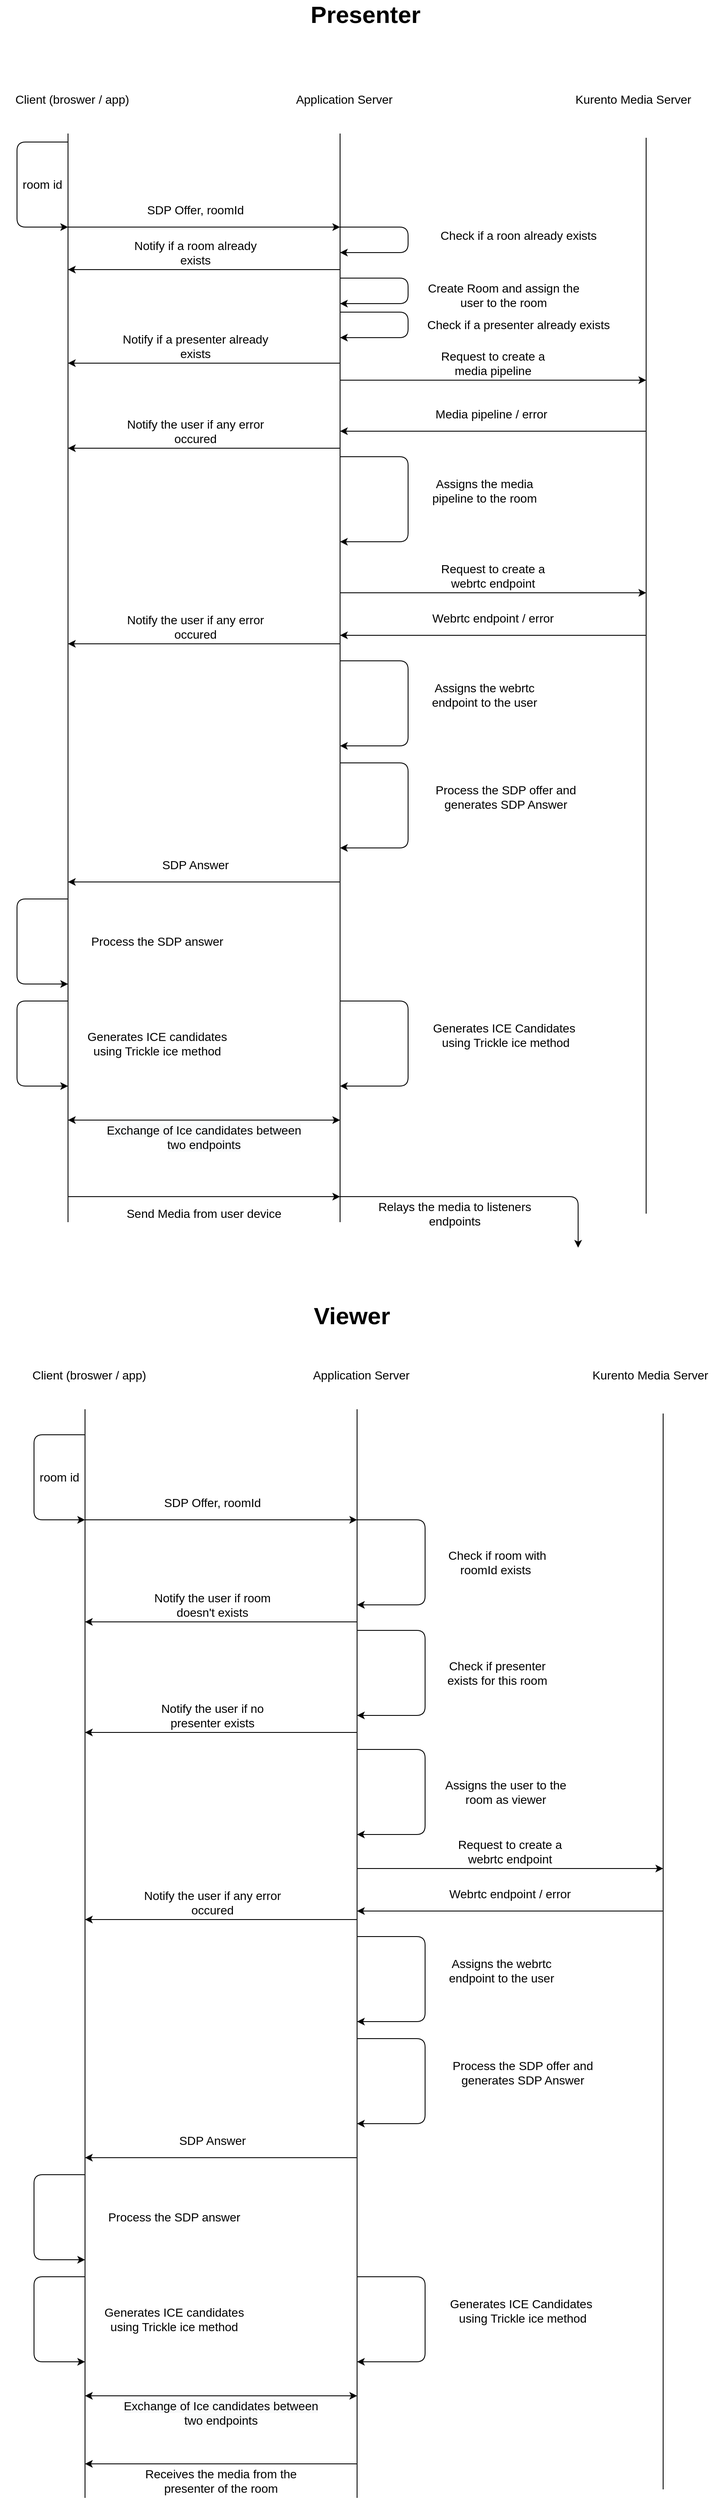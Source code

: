 <mxfile version="14.8.0" type="github">
  <diagram id="SoZsTIdBgx4J95R5Ew_U" name="Page-1">
    <mxGraphModel dx="1362" dy="1979" grid="1" gridSize="10" guides="1" tooltips="1" connect="1" arrows="1" fold="1" page="1" pageScale="1" pageWidth="827" pageHeight="1169" math="0" shadow="0">
      <root>
        <mxCell id="0" />
        <mxCell id="1" parent="0" />
        <mxCell id="C7ZMCxFTxeC5OYaZA-7S-79" value="" style="group" vertex="1" connectable="0" parent="1">
          <mxGeometry x="20" y="1570" width="820" height="1330" as="geometry" />
        </mxCell>
        <mxCell id="C7ZMCxFTxeC5OYaZA-7S-80" value="" style="endArrow=none;html=1;" edge="1" parent="C7ZMCxFTxeC5OYaZA-7S-79">
          <mxGeometry width="50" height="50" relative="1" as="geometry">
            <mxPoint x="80" y="1330" as="sourcePoint" />
            <mxPoint x="80" y="50" as="targetPoint" />
          </mxGeometry>
        </mxCell>
        <mxCell id="C7ZMCxFTxeC5OYaZA-7S-81" value="" style="endArrow=none;html=1;" edge="1" parent="C7ZMCxFTxeC5OYaZA-7S-79">
          <mxGeometry width="50" height="50" relative="1" as="geometry">
            <mxPoint x="400" y="1330" as="sourcePoint" />
            <mxPoint x="400" y="50" as="targetPoint" />
          </mxGeometry>
        </mxCell>
        <mxCell id="C7ZMCxFTxeC5OYaZA-7S-82" value="" style="endArrow=none;html=1;" edge="1" parent="C7ZMCxFTxeC5OYaZA-7S-79">
          <mxGeometry width="50" height="50" relative="1" as="geometry">
            <mxPoint x="760" y="1320" as="sourcePoint" />
            <mxPoint x="760" y="55" as="targetPoint" />
          </mxGeometry>
        </mxCell>
        <mxCell id="C7ZMCxFTxeC5OYaZA-7S-83" value="Client (broswer / app)" style="text;html=1;strokeColor=none;fillColor=none;align=center;verticalAlign=middle;whiteSpace=wrap;rounded=0;fontSize=14;" vertex="1" parent="C7ZMCxFTxeC5OYaZA-7S-79">
          <mxGeometry width="170" height="20" as="geometry" />
        </mxCell>
        <mxCell id="C7ZMCxFTxeC5OYaZA-7S-84" value="Application Server" style="text;html=1;strokeColor=none;fillColor=none;align=center;verticalAlign=middle;whiteSpace=wrap;rounded=0;fontSize=14;" vertex="1" parent="C7ZMCxFTxeC5OYaZA-7S-79">
          <mxGeometry x="330" width="150" height="20" as="geometry" />
        </mxCell>
        <mxCell id="C7ZMCxFTxeC5OYaZA-7S-85" value="Kurento Media Server" style="text;html=1;strokeColor=none;fillColor=none;align=center;verticalAlign=middle;whiteSpace=wrap;rounded=0;fontSize=14;" vertex="1" parent="C7ZMCxFTxeC5OYaZA-7S-79">
          <mxGeometry x="670" width="150" height="20" as="geometry" />
        </mxCell>
        <mxCell id="C7ZMCxFTxeC5OYaZA-7S-97" value="" style="group" vertex="1" connectable="0" parent="C7ZMCxFTxeC5OYaZA-7S-79">
          <mxGeometry x="400" y="560" width="360" height="30" as="geometry" />
        </mxCell>
        <mxCell id="C7ZMCxFTxeC5OYaZA-7S-98" value="" style="endArrow=classic;html=1;fontSize=14;" edge="1" parent="C7ZMCxFTxeC5OYaZA-7S-97">
          <mxGeometry width="50" height="50" relative="1" as="geometry">
            <mxPoint y="30" as="sourcePoint" />
            <mxPoint x="360" y="30" as="targetPoint" />
          </mxGeometry>
        </mxCell>
        <mxCell id="C7ZMCxFTxeC5OYaZA-7S-99" value="Request to create a webrtc endpoint" style="text;html=1;strokeColor=none;fillColor=none;align=center;verticalAlign=middle;whiteSpace=wrap;rounded=0;fontSize=14;" vertex="1" parent="C7ZMCxFTxeC5OYaZA-7S-97">
          <mxGeometry x="100" width="160" height="20" as="geometry" />
        </mxCell>
        <mxCell id="C7ZMCxFTxeC5OYaZA-7S-100" value="" style="group" vertex="1" connectable="0" parent="C7ZMCxFTxeC5OYaZA-7S-79">
          <mxGeometry x="400" y="610" width="360" height="30" as="geometry" />
        </mxCell>
        <mxCell id="C7ZMCxFTxeC5OYaZA-7S-101" value="" style="endArrow=classic;html=1;fontSize=14;" edge="1" parent="C7ZMCxFTxeC5OYaZA-7S-100">
          <mxGeometry width="50" height="50" as="geometry">
            <mxPoint x="360" y="30" as="sourcePoint" />
            <mxPoint y="30" as="targetPoint" />
          </mxGeometry>
        </mxCell>
        <mxCell id="C7ZMCxFTxeC5OYaZA-7S-102" value="Webrtc endpoint / error" style="text;html=1;strokeColor=none;fillColor=none;align=center;verticalAlign=middle;whiteSpace=wrap;rounded=0;fontSize=14;" vertex="1" parent="C7ZMCxFTxeC5OYaZA-7S-100">
          <mxGeometry x="100" width="160" height="20" as="geometry" />
        </mxCell>
        <mxCell id="C7ZMCxFTxeC5OYaZA-7S-103" value="" style="group" vertex="1" connectable="0" parent="C7ZMCxFTxeC5OYaZA-7S-79">
          <mxGeometry x="480" y="670" width="160" height="100" as="geometry" />
        </mxCell>
        <mxCell id="C7ZMCxFTxeC5OYaZA-7S-104" value="" style="endArrow=classic;html=1;fontSize=14;" edge="1" parent="C7ZMCxFTxeC5OYaZA-7S-103">
          <mxGeometry width="50" height="50" relative="1" as="geometry">
            <mxPoint x="-80" as="sourcePoint" />
            <mxPoint x="-80" y="100" as="targetPoint" />
            <Array as="points">
              <mxPoint />
              <mxPoint y="100" />
            </Array>
          </mxGeometry>
        </mxCell>
        <mxCell id="C7ZMCxFTxeC5OYaZA-7S-105" value="Assigns the webrtc endpoint to the user" style="text;html=1;strokeColor=none;fillColor=none;align=center;verticalAlign=middle;whiteSpace=wrap;rounded=0;fontSize=14;" vertex="1" parent="C7ZMCxFTxeC5OYaZA-7S-103">
          <mxGeometry x="20" y="20" width="140" height="39" as="geometry" />
        </mxCell>
        <mxCell id="C7ZMCxFTxeC5OYaZA-7S-106" value="" style="group" vertex="1" connectable="0" parent="C7ZMCxFTxeC5OYaZA-7S-79">
          <mxGeometry x="80" y="150" width="320" height="30" as="geometry" />
        </mxCell>
        <mxCell id="C7ZMCxFTxeC5OYaZA-7S-107" value="" style="endArrow=classic;html=1;fontSize=14;" edge="1" parent="C7ZMCxFTxeC5OYaZA-7S-106">
          <mxGeometry width="50" height="50" relative="1" as="geometry">
            <mxPoint y="30" as="sourcePoint" />
            <mxPoint x="320" y="30" as="targetPoint" />
          </mxGeometry>
        </mxCell>
        <mxCell id="C7ZMCxFTxeC5OYaZA-7S-108" value="SDP Offer, roomId" style="text;html=1;strokeColor=none;fillColor=none;align=center;verticalAlign=middle;whiteSpace=wrap;rounded=0;fontSize=14;" vertex="1" parent="C7ZMCxFTxeC5OYaZA-7S-106">
          <mxGeometry x="70" width="160" height="20" as="geometry" />
        </mxCell>
        <mxCell id="C7ZMCxFTxeC5OYaZA-7S-109" value="" style="group" vertex="1" connectable="0" parent="C7ZMCxFTxeC5OYaZA-7S-79">
          <mxGeometry x="80" y="400" width="320" height="30" as="geometry" />
        </mxCell>
        <mxCell id="C7ZMCxFTxeC5OYaZA-7S-110" value="" style="endArrow=classic;html=1;fontSize=14;" edge="1" parent="C7ZMCxFTxeC5OYaZA-7S-109">
          <mxGeometry width="50" height="50" relative="1" as="geometry">
            <mxPoint x="320" y="30" as="sourcePoint" />
            <mxPoint y="30" as="targetPoint" />
          </mxGeometry>
        </mxCell>
        <mxCell id="C7ZMCxFTxeC5OYaZA-7S-111" value="Notify the user if no presenter exists" style="text;html=1;strokeColor=none;fillColor=none;align=center;verticalAlign=middle;whiteSpace=wrap;rounded=0;fontSize=14;" vertex="1" parent="C7ZMCxFTxeC5OYaZA-7S-109">
          <mxGeometry x="60" width="180" height="20" as="geometry" />
        </mxCell>
        <mxCell id="C7ZMCxFTxeC5OYaZA-7S-112" value="" style="group" vertex="1" connectable="0" parent="C7ZMCxFTxeC5OYaZA-7S-79">
          <mxGeometry x="80" y="620" width="320" height="30" as="geometry" />
        </mxCell>
        <mxCell id="C7ZMCxFTxeC5OYaZA-7S-113" value="" style="endArrow=classic;html=1;fontSize=14;" edge="1" parent="C7ZMCxFTxeC5OYaZA-7S-112">
          <mxGeometry width="50" height="50" relative="1" as="geometry">
            <mxPoint x="320" y="30" as="sourcePoint" />
            <mxPoint y="30" as="targetPoint" />
          </mxGeometry>
        </mxCell>
        <mxCell id="C7ZMCxFTxeC5OYaZA-7S-114" value="Notify the user if any error occured" style="text;html=1;strokeColor=none;fillColor=none;align=center;verticalAlign=middle;whiteSpace=wrap;rounded=0;fontSize=14;" vertex="1" parent="C7ZMCxFTxeC5OYaZA-7S-112">
          <mxGeometry x="60" width="180" height="20" as="geometry" />
        </mxCell>
        <mxCell id="C7ZMCxFTxeC5OYaZA-7S-115" value="" style="group" vertex="1" connectable="0" parent="C7ZMCxFTxeC5OYaZA-7S-79">
          <mxGeometry x="480" y="790" width="210" height="100" as="geometry" />
        </mxCell>
        <mxCell id="C7ZMCxFTxeC5OYaZA-7S-116" value="" style="endArrow=classic;html=1;fontSize=14;" edge="1" parent="C7ZMCxFTxeC5OYaZA-7S-115">
          <mxGeometry width="50" height="50" relative="1" as="geometry">
            <mxPoint x="-80" as="sourcePoint" />
            <mxPoint x="-80" y="100" as="targetPoint" />
            <Array as="points">
              <mxPoint />
              <mxPoint y="100" />
            </Array>
          </mxGeometry>
        </mxCell>
        <mxCell id="C7ZMCxFTxeC5OYaZA-7S-117" value="Process the SDP offer and generates SDP Answer" style="text;html=1;strokeColor=none;fillColor=none;align=center;verticalAlign=middle;whiteSpace=wrap;rounded=0;fontSize=14;" vertex="1" parent="C7ZMCxFTxeC5OYaZA-7S-115">
          <mxGeometry x="20" y="20" width="190" height="39" as="geometry" />
        </mxCell>
        <mxCell id="C7ZMCxFTxeC5OYaZA-7S-118" value="" style="group" vertex="1" connectable="0" parent="C7ZMCxFTxeC5OYaZA-7S-79">
          <mxGeometry x="80" y="900" width="320" height="30" as="geometry" />
        </mxCell>
        <mxCell id="C7ZMCxFTxeC5OYaZA-7S-119" value="" style="endArrow=classic;html=1;fontSize=14;" edge="1" parent="C7ZMCxFTxeC5OYaZA-7S-118">
          <mxGeometry width="50" height="50" relative="1" as="geometry">
            <mxPoint x="320" y="30" as="sourcePoint" />
            <mxPoint y="30" as="targetPoint" />
          </mxGeometry>
        </mxCell>
        <mxCell id="C7ZMCxFTxeC5OYaZA-7S-120" value="SDP Answer" style="text;html=1;strokeColor=none;fillColor=none;align=center;verticalAlign=middle;whiteSpace=wrap;rounded=0;fontSize=14;" vertex="1" parent="C7ZMCxFTxeC5OYaZA-7S-118">
          <mxGeometry x="60" width="180" height="20" as="geometry" />
        </mxCell>
        <mxCell id="C7ZMCxFTxeC5OYaZA-7S-121" value="" style="group" vertex="1" connectable="0" parent="C7ZMCxFTxeC5OYaZA-7S-79">
          <mxGeometry x="20" y="80" width="60" height="100" as="geometry" />
        </mxCell>
        <mxCell id="C7ZMCxFTxeC5OYaZA-7S-122" value="" style="endArrow=classic;html=1;fontSize=14;" edge="1" parent="C7ZMCxFTxeC5OYaZA-7S-121">
          <mxGeometry width="50" height="50" relative="1" as="geometry">
            <mxPoint x="60" as="sourcePoint" />
            <mxPoint x="60" y="100" as="targetPoint" />
            <Array as="points">
              <mxPoint />
              <mxPoint y="100" />
            </Array>
          </mxGeometry>
        </mxCell>
        <mxCell id="C7ZMCxFTxeC5OYaZA-7S-123" value="room id" style="text;html=1;strokeColor=none;fillColor=none;align=center;verticalAlign=middle;whiteSpace=wrap;rounded=0;fontSize=14;direction=west;rotation=0;" vertex="1" parent="C7ZMCxFTxeC5OYaZA-7S-121">
          <mxGeometry y="40" width="60" height="20" as="geometry" />
        </mxCell>
        <mxCell id="C7ZMCxFTxeC5OYaZA-7S-124" value="" style="group" vertex="1" connectable="0" parent="C7ZMCxFTxeC5OYaZA-7S-79">
          <mxGeometry x="20" y="950" width="250" height="100" as="geometry" />
        </mxCell>
        <mxCell id="C7ZMCxFTxeC5OYaZA-7S-125" value="" style="group" vertex="1" connectable="0" parent="C7ZMCxFTxeC5OYaZA-7S-124">
          <mxGeometry width="60" height="100" as="geometry" />
        </mxCell>
        <mxCell id="C7ZMCxFTxeC5OYaZA-7S-126" value="" style="endArrow=classic;html=1;fontSize=14;" edge="1" parent="C7ZMCxFTxeC5OYaZA-7S-125">
          <mxGeometry width="50" height="50" relative="1" as="geometry">
            <mxPoint x="60" as="sourcePoint" />
            <mxPoint x="60" y="100" as="targetPoint" />
            <Array as="points">
              <mxPoint />
              <mxPoint y="100" />
            </Array>
          </mxGeometry>
        </mxCell>
        <mxCell id="C7ZMCxFTxeC5OYaZA-7S-127" value="Process the SDP answer" style="text;html=1;strokeColor=none;fillColor=none;align=center;verticalAlign=middle;whiteSpace=wrap;rounded=0;fontSize=14;" vertex="1" parent="C7ZMCxFTxeC5OYaZA-7S-124">
          <mxGeometry x="80" y="40" width="170" height="20" as="geometry" />
        </mxCell>
        <mxCell id="C7ZMCxFTxeC5OYaZA-7S-128" value="" style="group" vertex="1" connectable="0" parent="C7ZMCxFTxeC5OYaZA-7S-79">
          <mxGeometry x="20" y="1070" width="250" height="100" as="geometry" />
        </mxCell>
        <mxCell id="C7ZMCxFTxeC5OYaZA-7S-129" value="" style="group" vertex="1" connectable="0" parent="C7ZMCxFTxeC5OYaZA-7S-128">
          <mxGeometry width="60" height="100" as="geometry" />
        </mxCell>
        <mxCell id="C7ZMCxFTxeC5OYaZA-7S-130" value="" style="endArrow=classic;html=1;fontSize=14;" edge="1" parent="C7ZMCxFTxeC5OYaZA-7S-129">
          <mxGeometry width="50" height="50" relative="1" as="geometry">
            <mxPoint x="60" as="sourcePoint" />
            <mxPoint x="60" y="100" as="targetPoint" />
            <Array as="points">
              <mxPoint />
              <mxPoint y="100" />
            </Array>
          </mxGeometry>
        </mxCell>
        <mxCell id="C7ZMCxFTxeC5OYaZA-7S-131" value="Generates ICE candidates&lt;br&gt;using Trickle ice method" style="text;html=1;strokeColor=none;fillColor=none;align=center;verticalAlign=middle;whiteSpace=wrap;rounded=0;fontSize=14;" vertex="1" parent="C7ZMCxFTxeC5OYaZA-7S-128">
          <mxGeometry x="80" y="40" width="170" height="20" as="geometry" />
        </mxCell>
        <mxCell id="C7ZMCxFTxeC5OYaZA-7S-132" value="" style="group" vertex="1" connectable="0" parent="C7ZMCxFTxeC5OYaZA-7S-79">
          <mxGeometry x="480" y="1070" width="210" height="100" as="geometry" />
        </mxCell>
        <mxCell id="C7ZMCxFTxeC5OYaZA-7S-133" value="" style="endArrow=classic;html=1;fontSize=14;" edge="1" parent="C7ZMCxFTxeC5OYaZA-7S-132">
          <mxGeometry width="50" height="50" relative="1" as="geometry">
            <mxPoint x="-80" as="sourcePoint" />
            <mxPoint x="-80" y="100" as="targetPoint" />
            <Array as="points">
              <mxPoint />
              <mxPoint y="100" />
            </Array>
          </mxGeometry>
        </mxCell>
        <mxCell id="C7ZMCxFTxeC5OYaZA-7S-134" value="Generates ICE Candidates&amp;nbsp;&lt;br&gt;using Trickle ice method" style="text;html=1;strokeColor=none;fillColor=none;align=center;verticalAlign=middle;whiteSpace=wrap;rounded=0;fontSize=14;" vertex="1" parent="C7ZMCxFTxeC5OYaZA-7S-132">
          <mxGeometry x="20" y="20" width="190" height="39" as="geometry" />
        </mxCell>
        <mxCell id="C7ZMCxFTxeC5OYaZA-7S-135" value="" style="endArrow=classic;startArrow=classic;html=1;fontSize=14;" edge="1" parent="C7ZMCxFTxeC5OYaZA-7S-79">
          <mxGeometry width="50" height="50" relative="1" as="geometry">
            <mxPoint x="80" y="1210" as="sourcePoint" />
            <mxPoint x="400" y="1210" as="targetPoint" />
          </mxGeometry>
        </mxCell>
        <mxCell id="C7ZMCxFTxeC5OYaZA-7S-136" value="&lt;meta charset=&quot;utf-8&quot;&gt;&lt;span style=&quot;color: rgb(0, 0, 0); font-family: helvetica; font-size: 14px; font-style: normal; font-weight: 400; letter-spacing: normal; text-align: center; text-indent: 0px; text-transform: none; word-spacing: 0px; background-color: rgb(248, 249, 250); display: inline; float: none;&quot;&gt;Exchange of Ice candidates between two endpoints&lt;/span&gt;" style="text;html=1;strokeColor=none;fillColor=none;align=center;verticalAlign=middle;whiteSpace=wrap;rounded=0;fontSize=14;" vertex="1" parent="C7ZMCxFTxeC5OYaZA-7S-79">
          <mxGeometry x="120" y="1220" width="240" height="20" as="geometry" />
        </mxCell>
        <mxCell id="C7ZMCxFTxeC5OYaZA-7S-139" value="Receives the media from the presenter of the room" style="text;html=1;strokeColor=none;fillColor=none;align=center;verticalAlign=middle;whiteSpace=wrap;rounded=0;fontSize=14;" vertex="1" parent="C7ZMCxFTxeC5OYaZA-7S-79">
          <mxGeometry x="135" y="1300" width="210" height="20" as="geometry" />
        </mxCell>
        <mxCell id="C7ZMCxFTxeC5OYaZA-7S-143" value="" style="group" vertex="1" connectable="0" parent="C7ZMCxFTxeC5OYaZA-7S-79">
          <mxGeometry x="480" y="450" width="180" height="100" as="geometry" />
        </mxCell>
        <mxCell id="C7ZMCxFTxeC5OYaZA-7S-147" value="" style="group" vertex="1" connectable="0" parent="C7ZMCxFTxeC5OYaZA-7S-143">
          <mxGeometry width="180" height="100" as="geometry" />
        </mxCell>
        <mxCell id="C7ZMCxFTxeC5OYaZA-7S-144" value="" style="endArrow=classic;html=1;fontSize=14;" edge="1" parent="C7ZMCxFTxeC5OYaZA-7S-147">
          <mxGeometry width="50" height="50" relative="1" as="geometry">
            <mxPoint x="-80" as="sourcePoint" />
            <mxPoint x="-80" y="100" as="targetPoint" />
            <Array as="points">
              <mxPoint />
              <mxPoint y="100" />
            </Array>
          </mxGeometry>
        </mxCell>
        <mxCell id="C7ZMCxFTxeC5OYaZA-7S-146" value="Assigns the user to the room as viewer" style="text;html=1;strokeColor=none;fillColor=none;align=center;verticalAlign=middle;whiteSpace=wrap;rounded=0;fontSize=14;" vertex="1" parent="C7ZMCxFTxeC5OYaZA-7S-147">
          <mxGeometry x="10" y="40" width="170" height="20" as="geometry" />
        </mxCell>
        <mxCell id="C7ZMCxFTxeC5OYaZA-7S-142" value="" style="group" vertex="1" connectable="0" parent="C7ZMCxFTxeC5OYaZA-7S-79">
          <mxGeometry x="480" y="180" width="150" height="100" as="geometry" />
        </mxCell>
        <mxCell id="C7ZMCxFTxeC5OYaZA-7S-86" value="" style="endArrow=classic;html=1;fontSize=14;" edge="1" parent="C7ZMCxFTxeC5OYaZA-7S-142">
          <mxGeometry width="50" height="50" relative="1" as="geometry">
            <mxPoint x="-80" as="sourcePoint" />
            <mxPoint x="-80" y="100" as="targetPoint" />
            <Array as="points">
              <mxPoint />
              <mxPoint y="100" />
            </Array>
          </mxGeometry>
        </mxCell>
        <mxCell id="C7ZMCxFTxeC5OYaZA-7S-87" value="Check if room with roomId exists&amp;nbsp;" style="text;html=1;strokeColor=none;fillColor=none;align=center;verticalAlign=middle;whiteSpace=wrap;rounded=0;fontSize=14;" vertex="1" parent="C7ZMCxFTxeC5OYaZA-7S-142">
          <mxGeometry x="20" y="40" width="130" height="20" as="geometry" />
        </mxCell>
        <mxCell id="C7ZMCxFTxeC5OYaZA-7S-148" value="" style="group" vertex="1" connectable="0" parent="1">
          <mxGeometry x="100" y="1840" width="320" height="30" as="geometry" />
        </mxCell>
        <mxCell id="C7ZMCxFTxeC5OYaZA-7S-149" value="" style="endArrow=classic;html=1;fontSize=14;" edge="1" parent="C7ZMCxFTxeC5OYaZA-7S-148">
          <mxGeometry width="50" height="50" relative="1" as="geometry">
            <mxPoint x="320" y="30" as="sourcePoint" />
            <mxPoint y="30" as="targetPoint" />
          </mxGeometry>
        </mxCell>
        <mxCell id="C7ZMCxFTxeC5OYaZA-7S-150" value="Notify the user if room doesn&#39;t exists" style="text;html=1;strokeColor=none;fillColor=none;align=center;verticalAlign=middle;whiteSpace=wrap;rounded=0;fontSize=14;" vertex="1" parent="C7ZMCxFTxeC5OYaZA-7S-148">
          <mxGeometry x="60" width="180" height="20" as="geometry" />
        </mxCell>
        <mxCell id="C7ZMCxFTxeC5OYaZA-7S-152" value="" style="endArrow=classic;html=1;fontSize=14;strokeColor=#000000;" edge="1" parent="1">
          <mxGeometry width="50" height="50" relative="1" as="geometry">
            <mxPoint x="420" y="2860" as="sourcePoint" />
            <mxPoint x="100" y="2860" as="targetPoint" />
          </mxGeometry>
        </mxCell>
        <mxCell id="C7ZMCxFTxeC5OYaZA-7S-153" value="" style="group" vertex="1" connectable="0" parent="1">
          <mxGeometry x="500" y="1880" width="150" height="100" as="geometry" />
        </mxCell>
        <mxCell id="C7ZMCxFTxeC5OYaZA-7S-154" value="" style="endArrow=classic;html=1;fontSize=14;" edge="1" parent="C7ZMCxFTxeC5OYaZA-7S-153">
          <mxGeometry width="50" height="50" relative="1" as="geometry">
            <mxPoint x="-80" as="sourcePoint" />
            <mxPoint x="-80" y="100" as="targetPoint" />
            <Array as="points">
              <mxPoint />
              <mxPoint y="100" />
            </Array>
          </mxGeometry>
        </mxCell>
        <mxCell id="C7ZMCxFTxeC5OYaZA-7S-155" value="Check if presenter exists for this room" style="text;html=1;strokeColor=none;fillColor=none;align=center;verticalAlign=middle;whiteSpace=wrap;rounded=0;fontSize=14;" vertex="1" parent="C7ZMCxFTxeC5OYaZA-7S-153">
          <mxGeometry x="20" y="40" width="130" height="20" as="geometry" />
        </mxCell>
        <mxCell id="C7ZMCxFTxeC5OYaZA-7S-156" value="&lt;font style=&quot;font-size: 28px&quot;&gt;&lt;b&gt;Viewer&lt;/b&gt;&lt;/font&gt;" style="text;html=1;strokeColor=none;fillColor=none;align=center;verticalAlign=middle;whiteSpace=wrap;rounded=0;fontSize=14;" vertex="1" parent="1">
          <mxGeometry x="364" y="1500" width="100" height="20" as="geometry" />
        </mxCell>
        <mxCell id="C7ZMCxFTxeC5OYaZA-7S-157" value="&lt;font style=&quot;font-size: 28px&quot;&gt;&lt;b&gt;Presenter&lt;/b&gt;&lt;/font&gt;" style="text;html=1;strokeColor=none;fillColor=none;align=center;verticalAlign=middle;whiteSpace=wrap;rounded=0;fontSize=14;" vertex="1" parent="1">
          <mxGeometry x="380" y="-30" width="100" height="20" as="geometry" />
        </mxCell>
        <mxCell id="C7ZMCxFTxeC5OYaZA-7S-159" value="Check if a presenter already exists" style="text;html=1;strokeColor=none;fillColor=none;align=center;verticalAlign=middle;whiteSpace=wrap;rounded=0;fontSize=14;" vertex="1" parent="1">
          <mxGeometry x="500" y="335" width="220" height="20" as="geometry" />
        </mxCell>
        <mxCell id="C7ZMCxFTxeC5OYaZA-7S-1" value="" style="endArrow=none;html=1;" edge="1" parent="1">
          <mxGeometry y="70" width="50" height="50" as="geometry">
            <mxPoint x="80" y="1400" as="sourcePoint" />
            <mxPoint x="80" y="120" as="targetPoint" />
          </mxGeometry>
        </mxCell>
        <mxCell id="C7ZMCxFTxeC5OYaZA-7S-2" value="" style="endArrow=none;html=1;" edge="1" parent="1">
          <mxGeometry y="70" width="50" height="50" as="geometry">
            <mxPoint x="400" y="1400" as="sourcePoint" />
            <mxPoint x="400" y="120" as="targetPoint" />
          </mxGeometry>
        </mxCell>
        <mxCell id="C7ZMCxFTxeC5OYaZA-7S-3" value="" style="endArrow=none;html=1;" edge="1" parent="1">
          <mxGeometry y="70" width="50" height="50" as="geometry">
            <mxPoint x="760" y="1390" as="sourcePoint" />
            <mxPoint x="760" y="125" as="targetPoint" />
          </mxGeometry>
        </mxCell>
        <mxCell id="C7ZMCxFTxeC5OYaZA-7S-4" value="Client (broswer / app)" style="text;html=1;strokeColor=none;fillColor=none;align=center;verticalAlign=middle;whiteSpace=wrap;rounded=0;fontSize=14;" vertex="1" parent="1">
          <mxGeometry y="70" width="170" height="20" as="geometry" />
        </mxCell>
        <mxCell id="C7ZMCxFTxeC5OYaZA-7S-5" value="Application Server" style="text;html=1;strokeColor=none;fillColor=none;align=center;verticalAlign=middle;whiteSpace=wrap;rounded=0;fontSize=14;" vertex="1" parent="1">
          <mxGeometry x="330" y="70" width="150" height="20" as="geometry" />
        </mxCell>
        <mxCell id="C7ZMCxFTxeC5OYaZA-7S-7" value="Kurento Media Server" style="text;html=1;strokeColor=none;fillColor=none;align=center;verticalAlign=middle;whiteSpace=wrap;rounded=0;fontSize=14;" vertex="1" parent="1">
          <mxGeometry x="670" y="70" width="150" height="20" as="geometry" />
        </mxCell>
        <mxCell id="C7ZMCxFTxeC5OYaZA-7S-12" value="" style="endArrow=classic;html=1;fontSize=14;" edge="1" parent="1">
          <mxGeometry y="70" width="50" height="50" as="geometry">
            <mxPoint x="400" y="290" as="sourcePoint" />
            <mxPoint x="400" y="320" as="targetPoint" />
            <Array as="points">
              <mxPoint x="480" y="290" />
              <mxPoint x="480" y="320" />
            </Array>
          </mxGeometry>
        </mxCell>
        <mxCell id="C7ZMCxFTxeC5OYaZA-7S-13" value="Create Room and assign the user to the room" style="text;html=1;strokeColor=none;fillColor=none;align=center;verticalAlign=middle;whiteSpace=wrap;rounded=0;fontSize=14;" vertex="1" parent="1">
          <mxGeometry x="495" y="300" width="195" height="20" as="geometry" />
        </mxCell>
        <mxCell id="C7ZMCxFTxeC5OYaZA-7S-19" value="" style="group" vertex="1" connectable="0" parent="1">
          <mxGeometry x="400" y="380" width="360" height="30" as="geometry" />
        </mxCell>
        <mxCell id="C7ZMCxFTxeC5OYaZA-7S-17" value="" style="endArrow=classic;html=1;fontSize=14;" edge="1" parent="C7ZMCxFTxeC5OYaZA-7S-19">
          <mxGeometry width="50" height="50" relative="1" as="geometry">
            <mxPoint y="30" as="sourcePoint" />
            <mxPoint x="360" y="30" as="targetPoint" />
          </mxGeometry>
        </mxCell>
        <mxCell id="C7ZMCxFTxeC5OYaZA-7S-18" value="Request to create a media pipeline" style="text;html=1;strokeColor=none;fillColor=none;align=center;verticalAlign=middle;whiteSpace=wrap;rounded=0;fontSize=14;" vertex="1" parent="C7ZMCxFTxeC5OYaZA-7S-19">
          <mxGeometry x="100" width="160" height="20" as="geometry" />
        </mxCell>
        <mxCell id="C7ZMCxFTxeC5OYaZA-7S-158" value="" style="endArrow=classic;html=1;fontSize=14;" edge="1" parent="C7ZMCxFTxeC5OYaZA-7S-19">
          <mxGeometry width="50" height="50" relative="1" as="geometry">
            <mxPoint y="-50" as="sourcePoint" />
            <mxPoint y="-20" as="targetPoint" />
            <Array as="points">
              <mxPoint x="80" y="-50" />
              <mxPoint x="80" y="-20" />
            </Array>
          </mxGeometry>
        </mxCell>
        <mxCell id="C7ZMCxFTxeC5OYaZA-7S-20" value="" style="group" vertex="1" connectable="0" parent="1">
          <mxGeometry x="480" y="500" width="160" height="100" as="geometry" />
        </mxCell>
        <mxCell id="C7ZMCxFTxeC5OYaZA-7S-15" value="" style="endArrow=classic;html=1;fontSize=14;" edge="1" parent="C7ZMCxFTxeC5OYaZA-7S-20">
          <mxGeometry width="50" height="50" relative="1" as="geometry">
            <mxPoint x="-80" as="sourcePoint" />
            <mxPoint x="-80" y="100" as="targetPoint" />
            <Array as="points">
              <mxPoint />
              <mxPoint y="100" />
            </Array>
          </mxGeometry>
        </mxCell>
        <mxCell id="C7ZMCxFTxeC5OYaZA-7S-16" value="Assigns the media pipeline to the room" style="text;html=1;strokeColor=none;fillColor=none;align=center;verticalAlign=middle;whiteSpace=wrap;rounded=0;fontSize=14;" vertex="1" parent="C7ZMCxFTxeC5OYaZA-7S-20">
          <mxGeometry x="20" y="20" width="140" height="39" as="geometry" />
        </mxCell>
        <mxCell id="C7ZMCxFTxeC5OYaZA-7S-24" value="" style="group" vertex="1" connectable="0" parent="1">
          <mxGeometry x="400" y="440" width="360" height="30" as="geometry" />
        </mxCell>
        <mxCell id="C7ZMCxFTxeC5OYaZA-7S-22" value="" style="endArrow=classic;html=1;fontSize=14;" edge="1" parent="C7ZMCxFTxeC5OYaZA-7S-24">
          <mxGeometry width="50" height="50" as="geometry">
            <mxPoint x="360" y="30" as="sourcePoint" />
            <mxPoint y="30" as="targetPoint" />
          </mxGeometry>
        </mxCell>
        <mxCell id="C7ZMCxFTxeC5OYaZA-7S-23" value="Media pipeline / error&amp;nbsp;" style="text;html=1;strokeColor=none;fillColor=none;align=center;verticalAlign=middle;whiteSpace=wrap;rounded=0;fontSize=14;" vertex="1" parent="C7ZMCxFTxeC5OYaZA-7S-24">
          <mxGeometry x="100" width="160" height="20" as="geometry" />
        </mxCell>
        <mxCell id="C7ZMCxFTxeC5OYaZA-7S-25" value="" style="group" vertex="1" connectable="0" parent="1">
          <mxGeometry x="400" y="630" width="360" height="30" as="geometry" />
        </mxCell>
        <mxCell id="C7ZMCxFTxeC5OYaZA-7S-26" value="" style="endArrow=classic;html=1;fontSize=14;" edge="1" parent="C7ZMCxFTxeC5OYaZA-7S-25">
          <mxGeometry width="50" height="50" relative="1" as="geometry">
            <mxPoint y="30" as="sourcePoint" />
            <mxPoint x="360" y="30" as="targetPoint" />
          </mxGeometry>
        </mxCell>
        <mxCell id="C7ZMCxFTxeC5OYaZA-7S-27" value="Request to create a webrtc endpoint" style="text;html=1;strokeColor=none;fillColor=none;align=center;verticalAlign=middle;whiteSpace=wrap;rounded=0;fontSize=14;" vertex="1" parent="C7ZMCxFTxeC5OYaZA-7S-25">
          <mxGeometry x="100" width="160" height="20" as="geometry" />
        </mxCell>
        <mxCell id="C7ZMCxFTxeC5OYaZA-7S-28" value="" style="group" vertex="1" connectable="0" parent="1">
          <mxGeometry x="400" y="680" width="360" height="30" as="geometry" />
        </mxCell>
        <mxCell id="C7ZMCxFTxeC5OYaZA-7S-29" value="" style="endArrow=classic;html=1;fontSize=14;" edge="1" parent="C7ZMCxFTxeC5OYaZA-7S-28">
          <mxGeometry width="50" height="50" as="geometry">
            <mxPoint x="360" y="30" as="sourcePoint" />
            <mxPoint y="30" as="targetPoint" />
          </mxGeometry>
        </mxCell>
        <mxCell id="C7ZMCxFTxeC5OYaZA-7S-30" value="Webrtc endpoint / error" style="text;html=1;strokeColor=none;fillColor=none;align=center;verticalAlign=middle;whiteSpace=wrap;rounded=0;fontSize=14;" vertex="1" parent="C7ZMCxFTxeC5OYaZA-7S-28">
          <mxGeometry x="100" width="160" height="20" as="geometry" />
        </mxCell>
        <mxCell id="C7ZMCxFTxeC5OYaZA-7S-33" value="" style="group" vertex="1" connectable="0" parent="1">
          <mxGeometry x="480" y="740" width="160" height="100" as="geometry" />
        </mxCell>
        <mxCell id="C7ZMCxFTxeC5OYaZA-7S-34" value="" style="endArrow=classic;html=1;fontSize=14;" edge="1" parent="C7ZMCxFTxeC5OYaZA-7S-33">
          <mxGeometry width="50" height="50" relative="1" as="geometry">
            <mxPoint x="-80" as="sourcePoint" />
            <mxPoint x="-80" y="100" as="targetPoint" />
            <Array as="points">
              <mxPoint />
              <mxPoint y="100" />
            </Array>
          </mxGeometry>
        </mxCell>
        <mxCell id="C7ZMCxFTxeC5OYaZA-7S-35" value="Assigns the webrtc endpoint to the user" style="text;html=1;strokeColor=none;fillColor=none;align=center;verticalAlign=middle;whiteSpace=wrap;rounded=0;fontSize=14;" vertex="1" parent="C7ZMCxFTxeC5OYaZA-7S-33">
          <mxGeometry x="20" y="20" width="140" height="39" as="geometry" />
        </mxCell>
        <mxCell id="C7ZMCxFTxeC5OYaZA-7S-36" value="" style="group" vertex="1" connectable="0" parent="1">
          <mxGeometry x="80" y="200" width="320" height="30" as="geometry" />
        </mxCell>
        <mxCell id="C7ZMCxFTxeC5OYaZA-7S-10" value="" style="endArrow=classic;html=1;fontSize=14;" edge="1" parent="C7ZMCxFTxeC5OYaZA-7S-36">
          <mxGeometry width="50" height="50" relative="1" as="geometry">
            <mxPoint y="30" as="sourcePoint" />
            <mxPoint x="320" y="30" as="targetPoint" />
          </mxGeometry>
        </mxCell>
        <mxCell id="C7ZMCxFTxeC5OYaZA-7S-11" value="SDP Offer, roomId" style="text;html=1;strokeColor=none;fillColor=none;align=center;verticalAlign=middle;whiteSpace=wrap;rounded=0;fontSize=14;" vertex="1" parent="C7ZMCxFTxeC5OYaZA-7S-36">
          <mxGeometry x="70" width="160" height="20" as="geometry" />
        </mxCell>
        <mxCell id="C7ZMCxFTxeC5OYaZA-7S-37" value="" style="group" vertex="1" connectable="0" parent="1">
          <mxGeometry x="80" y="460" width="320" height="30" as="geometry" />
        </mxCell>
        <mxCell id="C7ZMCxFTxeC5OYaZA-7S-31" value="" style="endArrow=classic;html=1;fontSize=14;" edge="1" parent="C7ZMCxFTxeC5OYaZA-7S-37">
          <mxGeometry width="50" height="50" relative="1" as="geometry">
            <mxPoint x="320" y="30" as="sourcePoint" />
            <mxPoint y="30" as="targetPoint" />
          </mxGeometry>
        </mxCell>
        <mxCell id="C7ZMCxFTxeC5OYaZA-7S-32" value="Notify the user if any error occured" style="text;html=1;strokeColor=none;fillColor=none;align=center;verticalAlign=middle;whiteSpace=wrap;rounded=0;fontSize=14;" vertex="1" parent="C7ZMCxFTxeC5OYaZA-7S-37">
          <mxGeometry x="60" width="180" height="20" as="geometry" />
        </mxCell>
        <mxCell id="C7ZMCxFTxeC5OYaZA-7S-41" value="" style="group" vertex="1" connectable="0" parent="1">
          <mxGeometry x="80" y="690" width="320" height="30" as="geometry" />
        </mxCell>
        <mxCell id="C7ZMCxFTxeC5OYaZA-7S-42" value="" style="endArrow=classic;html=1;fontSize=14;" edge="1" parent="C7ZMCxFTxeC5OYaZA-7S-41">
          <mxGeometry width="50" height="50" relative="1" as="geometry">
            <mxPoint x="320" y="30" as="sourcePoint" />
            <mxPoint y="30" as="targetPoint" />
          </mxGeometry>
        </mxCell>
        <mxCell id="C7ZMCxFTxeC5OYaZA-7S-43" value="Notify the user if any error occured" style="text;html=1;strokeColor=none;fillColor=none;align=center;verticalAlign=middle;whiteSpace=wrap;rounded=0;fontSize=14;" vertex="1" parent="C7ZMCxFTxeC5OYaZA-7S-41">
          <mxGeometry x="60" width="180" height="20" as="geometry" />
        </mxCell>
        <mxCell id="C7ZMCxFTxeC5OYaZA-7S-47" value="" style="group" vertex="1" connectable="0" parent="1">
          <mxGeometry x="480" y="860" width="210" height="100" as="geometry" />
        </mxCell>
        <mxCell id="C7ZMCxFTxeC5OYaZA-7S-48" value="" style="endArrow=classic;html=1;fontSize=14;" edge="1" parent="C7ZMCxFTxeC5OYaZA-7S-47">
          <mxGeometry width="50" height="50" relative="1" as="geometry">
            <mxPoint x="-80" as="sourcePoint" />
            <mxPoint x="-80" y="100" as="targetPoint" />
            <Array as="points">
              <mxPoint />
              <mxPoint y="100" />
            </Array>
          </mxGeometry>
        </mxCell>
        <mxCell id="C7ZMCxFTxeC5OYaZA-7S-49" value="Process the SDP offer and generates SDP Answer" style="text;html=1;strokeColor=none;fillColor=none;align=center;verticalAlign=middle;whiteSpace=wrap;rounded=0;fontSize=14;" vertex="1" parent="C7ZMCxFTxeC5OYaZA-7S-47">
          <mxGeometry x="20" y="20" width="190" height="39" as="geometry" />
        </mxCell>
        <mxCell id="C7ZMCxFTxeC5OYaZA-7S-50" value="" style="group" vertex="1" connectable="0" parent="1">
          <mxGeometry x="80" y="970" width="320" height="30" as="geometry" />
        </mxCell>
        <mxCell id="C7ZMCxFTxeC5OYaZA-7S-51" value="" style="endArrow=classic;html=1;fontSize=14;" edge="1" parent="C7ZMCxFTxeC5OYaZA-7S-50">
          <mxGeometry width="50" height="50" relative="1" as="geometry">
            <mxPoint x="320" y="30" as="sourcePoint" />
            <mxPoint y="30" as="targetPoint" />
          </mxGeometry>
        </mxCell>
        <mxCell id="C7ZMCxFTxeC5OYaZA-7S-52" value="SDP Answer" style="text;html=1;strokeColor=none;fillColor=none;align=center;verticalAlign=middle;whiteSpace=wrap;rounded=0;fontSize=14;" vertex="1" parent="C7ZMCxFTxeC5OYaZA-7S-50">
          <mxGeometry x="60" width="180" height="20" as="geometry" />
        </mxCell>
        <mxCell id="C7ZMCxFTxeC5OYaZA-7S-53" value="" style="group" vertex="1" connectable="0" parent="1">
          <mxGeometry x="20" y="130" width="60" height="100" as="geometry" />
        </mxCell>
        <mxCell id="C7ZMCxFTxeC5OYaZA-7S-8" value="" style="endArrow=classic;html=1;fontSize=14;" edge="1" parent="C7ZMCxFTxeC5OYaZA-7S-53">
          <mxGeometry width="50" height="50" relative="1" as="geometry">
            <mxPoint x="60" as="sourcePoint" />
            <mxPoint x="60" y="100" as="targetPoint" />
            <Array as="points">
              <mxPoint />
              <mxPoint y="100" />
            </Array>
          </mxGeometry>
        </mxCell>
        <mxCell id="C7ZMCxFTxeC5OYaZA-7S-9" value="room id" style="text;html=1;strokeColor=none;fillColor=none;align=center;verticalAlign=middle;whiteSpace=wrap;rounded=0;fontSize=14;direction=west;rotation=0;" vertex="1" parent="C7ZMCxFTxeC5OYaZA-7S-53">
          <mxGeometry y="40" width="60" height="20" as="geometry" />
        </mxCell>
        <mxCell id="C7ZMCxFTxeC5OYaZA-7S-58" value="" style="group" vertex="1" connectable="0" parent="1">
          <mxGeometry x="20" y="1020" width="250" height="100" as="geometry" />
        </mxCell>
        <mxCell id="C7ZMCxFTxeC5OYaZA-7S-54" value="" style="group" vertex="1" connectable="0" parent="C7ZMCxFTxeC5OYaZA-7S-58">
          <mxGeometry width="60" height="100" as="geometry" />
        </mxCell>
        <mxCell id="C7ZMCxFTxeC5OYaZA-7S-55" value="" style="endArrow=classic;html=1;fontSize=14;" edge="1" parent="C7ZMCxFTxeC5OYaZA-7S-54">
          <mxGeometry width="50" height="50" relative="1" as="geometry">
            <mxPoint x="60" as="sourcePoint" />
            <mxPoint x="60" y="100" as="targetPoint" />
            <Array as="points">
              <mxPoint />
              <mxPoint y="100" />
            </Array>
          </mxGeometry>
        </mxCell>
        <mxCell id="C7ZMCxFTxeC5OYaZA-7S-57" value="Process the SDP answer" style="text;html=1;strokeColor=none;fillColor=none;align=center;verticalAlign=middle;whiteSpace=wrap;rounded=0;fontSize=14;" vertex="1" parent="C7ZMCxFTxeC5OYaZA-7S-58">
          <mxGeometry x="80" y="40" width="170" height="20" as="geometry" />
        </mxCell>
        <mxCell id="C7ZMCxFTxeC5OYaZA-7S-59" value="" style="group" vertex="1" connectable="0" parent="1">
          <mxGeometry x="20" y="1140" width="250" height="100" as="geometry" />
        </mxCell>
        <mxCell id="C7ZMCxFTxeC5OYaZA-7S-60" value="" style="group" vertex="1" connectable="0" parent="C7ZMCxFTxeC5OYaZA-7S-59">
          <mxGeometry width="60" height="100" as="geometry" />
        </mxCell>
        <mxCell id="C7ZMCxFTxeC5OYaZA-7S-61" value="" style="endArrow=classic;html=1;fontSize=14;" edge="1" parent="C7ZMCxFTxeC5OYaZA-7S-60">
          <mxGeometry width="50" height="50" relative="1" as="geometry">
            <mxPoint x="60" as="sourcePoint" />
            <mxPoint x="60" y="100" as="targetPoint" />
            <Array as="points">
              <mxPoint />
              <mxPoint y="100" />
            </Array>
          </mxGeometry>
        </mxCell>
        <mxCell id="C7ZMCxFTxeC5OYaZA-7S-62" value="Generates ICE candidates&lt;br&gt;using Trickle ice method" style="text;html=1;strokeColor=none;fillColor=none;align=center;verticalAlign=middle;whiteSpace=wrap;rounded=0;fontSize=14;" vertex="1" parent="C7ZMCxFTxeC5OYaZA-7S-59">
          <mxGeometry x="80" y="40" width="170" height="20" as="geometry" />
        </mxCell>
        <mxCell id="C7ZMCxFTxeC5OYaZA-7S-63" value="" style="group" vertex="1" connectable="0" parent="1">
          <mxGeometry x="480" y="1140" width="210" height="100" as="geometry" />
        </mxCell>
        <mxCell id="C7ZMCxFTxeC5OYaZA-7S-64" value="" style="endArrow=classic;html=1;fontSize=14;" edge="1" parent="C7ZMCxFTxeC5OYaZA-7S-63">
          <mxGeometry width="50" height="50" relative="1" as="geometry">
            <mxPoint x="-80" as="sourcePoint" />
            <mxPoint x="-80" y="100" as="targetPoint" />
            <Array as="points">
              <mxPoint />
              <mxPoint y="100" />
            </Array>
          </mxGeometry>
        </mxCell>
        <mxCell id="C7ZMCxFTxeC5OYaZA-7S-65" value="Generates ICE Candidates&amp;nbsp;&lt;br&gt;using Trickle ice method" style="text;html=1;strokeColor=none;fillColor=none;align=center;verticalAlign=middle;whiteSpace=wrap;rounded=0;fontSize=14;" vertex="1" parent="C7ZMCxFTxeC5OYaZA-7S-63">
          <mxGeometry x="20" y="20" width="190" height="39" as="geometry" />
        </mxCell>
        <mxCell id="C7ZMCxFTxeC5OYaZA-7S-66" value="" style="endArrow=classic;startArrow=classic;html=1;fontSize=14;" edge="1" parent="1">
          <mxGeometry y="70" width="50" height="50" as="geometry">
            <mxPoint x="80" y="1280" as="sourcePoint" />
            <mxPoint x="400" y="1280" as="targetPoint" />
          </mxGeometry>
        </mxCell>
        <mxCell id="C7ZMCxFTxeC5OYaZA-7S-68" value="&lt;meta charset=&quot;utf-8&quot;&gt;&lt;span style=&quot;color: rgb(0, 0, 0); font-family: helvetica; font-size: 14px; font-style: normal; font-weight: 400; letter-spacing: normal; text-align: center; text-indent: 0px; text-transform: none; word-spacing: 0px; background-color: rgb(248, 249, 250); display: inline; float: none;&quot;&gt;Exchange of Ice candidates between two endpoints&lt;/span&gt;" style="text;html=1;strokeColor=none;fillColor=none;align=center;verticalAlign=middle;whiteSpace=wrap;rounded=0;fontSize=14;" vertex="1" parent="1">
          <mxGeometry x="120" y="1290" width="240" height="20" as="geometry" />
        </mxCell>
        <mxCell id="C7ZMCxFTxeC5OYaZA-7S-71" value="" style="group" vertex="1" connectable="0" parent="1">
          <mxGeometry x="80" y="1370" width="320" height="30" as="geometry" />
        </mxCell>
        <mxCell id="C7ZMCxFTxeC5OYaZA-7S-69" value="" style="endArrow=classic;html=1;fontSize=14;" edge="1" parent="C7ZMCxFTxeC5OYaZA-7S-71">
          <mxGeometry width="50" height="50" relative="1" as="geometry">
            <mxPoint as="sourcePoint" />
            <mxPoint x="320" as="targetPoint" />
          </mxGeometry>
        </mxCell>
        <mxCell id="C7ZMCxFTxeC5OYaZA-7S-70" value="Send Media from user device" style="text;html=1;strokeColor=none;fillColor=none;align=center;verticalAlign=middle;whiteSpace=wrap;rounded=0;fontSize=14;" vertex="1" parent="C7ZMCxFTxeC5OYaZA-7S-71">
          <mxGeometry x="55" y="10" width="210" height="20" as="geometry" />
        </mxCell>
        <mxCell id="C7ZMCxFTxeC5OYaZA-7S-73" value="" style="endArrow=classic;html=1;fontSize=14;sketch=0;" edge="1" parent="1">
          <mxGeometry x="431" y="1370" width="50" height="50" as="geometry">
            <mxPoint x="400" y="1370" as="sourcePoint" />
            <mxPoint x="680" y="1430" as="targetPoint" />
            <Array as="points">
              <mxPoint x="680" y="1370" />
            </Array>
          </mxGeometry>
        </mxCell>
        <mxCell id="C7ZMCxFTxeC5OYaZA-7S-74" value="Relays the media to listeners endpoints" style="text;html=1;strokeColor=none;fillColor=none;align=center;verticalAlign=middle;whiteSpace=wrap;rounded=0;fontSize=14;" vertex="1" parent="1">
          <mxGeometry x="430" y="1380" width="210" height="20" as="geometry" />
        </mxCell>
        <mxCell id="C7ZMCxFTxeC5OYaZA-7S-161" value="" style="group" vertex="1" connectable="0" parent="1">
          <mxGeometry x="80" y="360" width="320" height="30" as="geometry" />
        </mxCell>
        <mxCell id="C7ZMCxFTxeC5OYaZA-7S-162" value="" style="endArrow=classic;html=1;fontSize=14;" edge="1" parent="C7ZMCxFTxeC5OYaZA-7S-161">
          <mxGeometry width="50" height="50" relative="1" as="geometry">
            <mxPoint x="320" y="30" as="sourcePoint" />
            <mxPoint y="30" as="targetPoint" />
          </mxGeometry>
        </mxCell>
        <mxCell id="C7ZMCxFTxeC5OYaZA-7S-163" value="Notify if a presenter already exists" style="text;html=1;strokeColor=none;fillColor=none;align=center;verticalAlign=middle;whiteSpace=wrap;rounded=0;fontSize=14;" vertex="1" parent="C7ZMCxFTxeC5OYaZA-7S-161">
          <mxGeometry x="60" width="180" height="20" as="geometry" />
        </mxCell>
        <mxCell id="C7ZMCxFTxeC5OYaZA-7S-164" value="" style="endArrow=classic;html=1;fontSize=14;" edge="1" parent="1">
          <mxGeometry width="50" height="50" relative="1" as="geometry">
            <mxPoint x="400" y="230" as="sourcePoint" />
            <mxPoint x="400" y="260" as="targetPoint" />
            <Array as="points">
              <mxPoint x="480" y="230" />
              <mxPoint x="480" y="260" />
            </Array>
          </mxGeometry>
        </mxCell>
        <mxCell id="C7ZMCxFTxeC5OYaZA-7S-165" value="Check if a roon already exists" style="text;html=1;strokeColor=none;fillColor=none;align=center;verticalAlign=middle;whiteSpace=wrap;rounded=0;fontSize=14;" vertex="1" parent="1">
          <mxGeometry x="500" y="230" width="220" height="20" as="geometry" />
        </mxCell>
        <mxCell id="C7ZMCxFTxeC5OYaZA-7S-166" value="" style="group" vertex="1" connectable="0" parent="1">
          <mxGeometry x="80" y="250" width="320" height="30" as="geometry" />
        </mxCell>
        <mxCell id="C7ZMCxFTxeC5OYaZA-7S-167" value="" style="endArrow=classic;html=1;fontSize=14;" edge="1" parent="C7ZMCxFTxeC5OYaZA-7S-166">
          <mxGeometry width="50" height="50" relative="1" as="geometry">
            <mxPoint x="320" y="30" as="sourcePoint" />
            <mxPoint y="30" as="targetPoint" />
          </mxGeometry>
        </mxCell>
        <mxCell id="C7ZMCxFTxeC5OYaZA-7S-168" value="Notify if a room already exists" style="text;html=1;strokeColor=none;fillColor=none;align=center;verticalAlign=middle;whiteSpace=wrap;rounded=0;fontSize=14;" vertex="1" parent="C7ZMCxFTxeC5OYaZA-7S-166">
          <mxGeometry x="60" width="180" height="20" as="geometry" />
        </mxCell>
      </root>
    </mxGraphModel>
  </diagram>
</mxfile>
